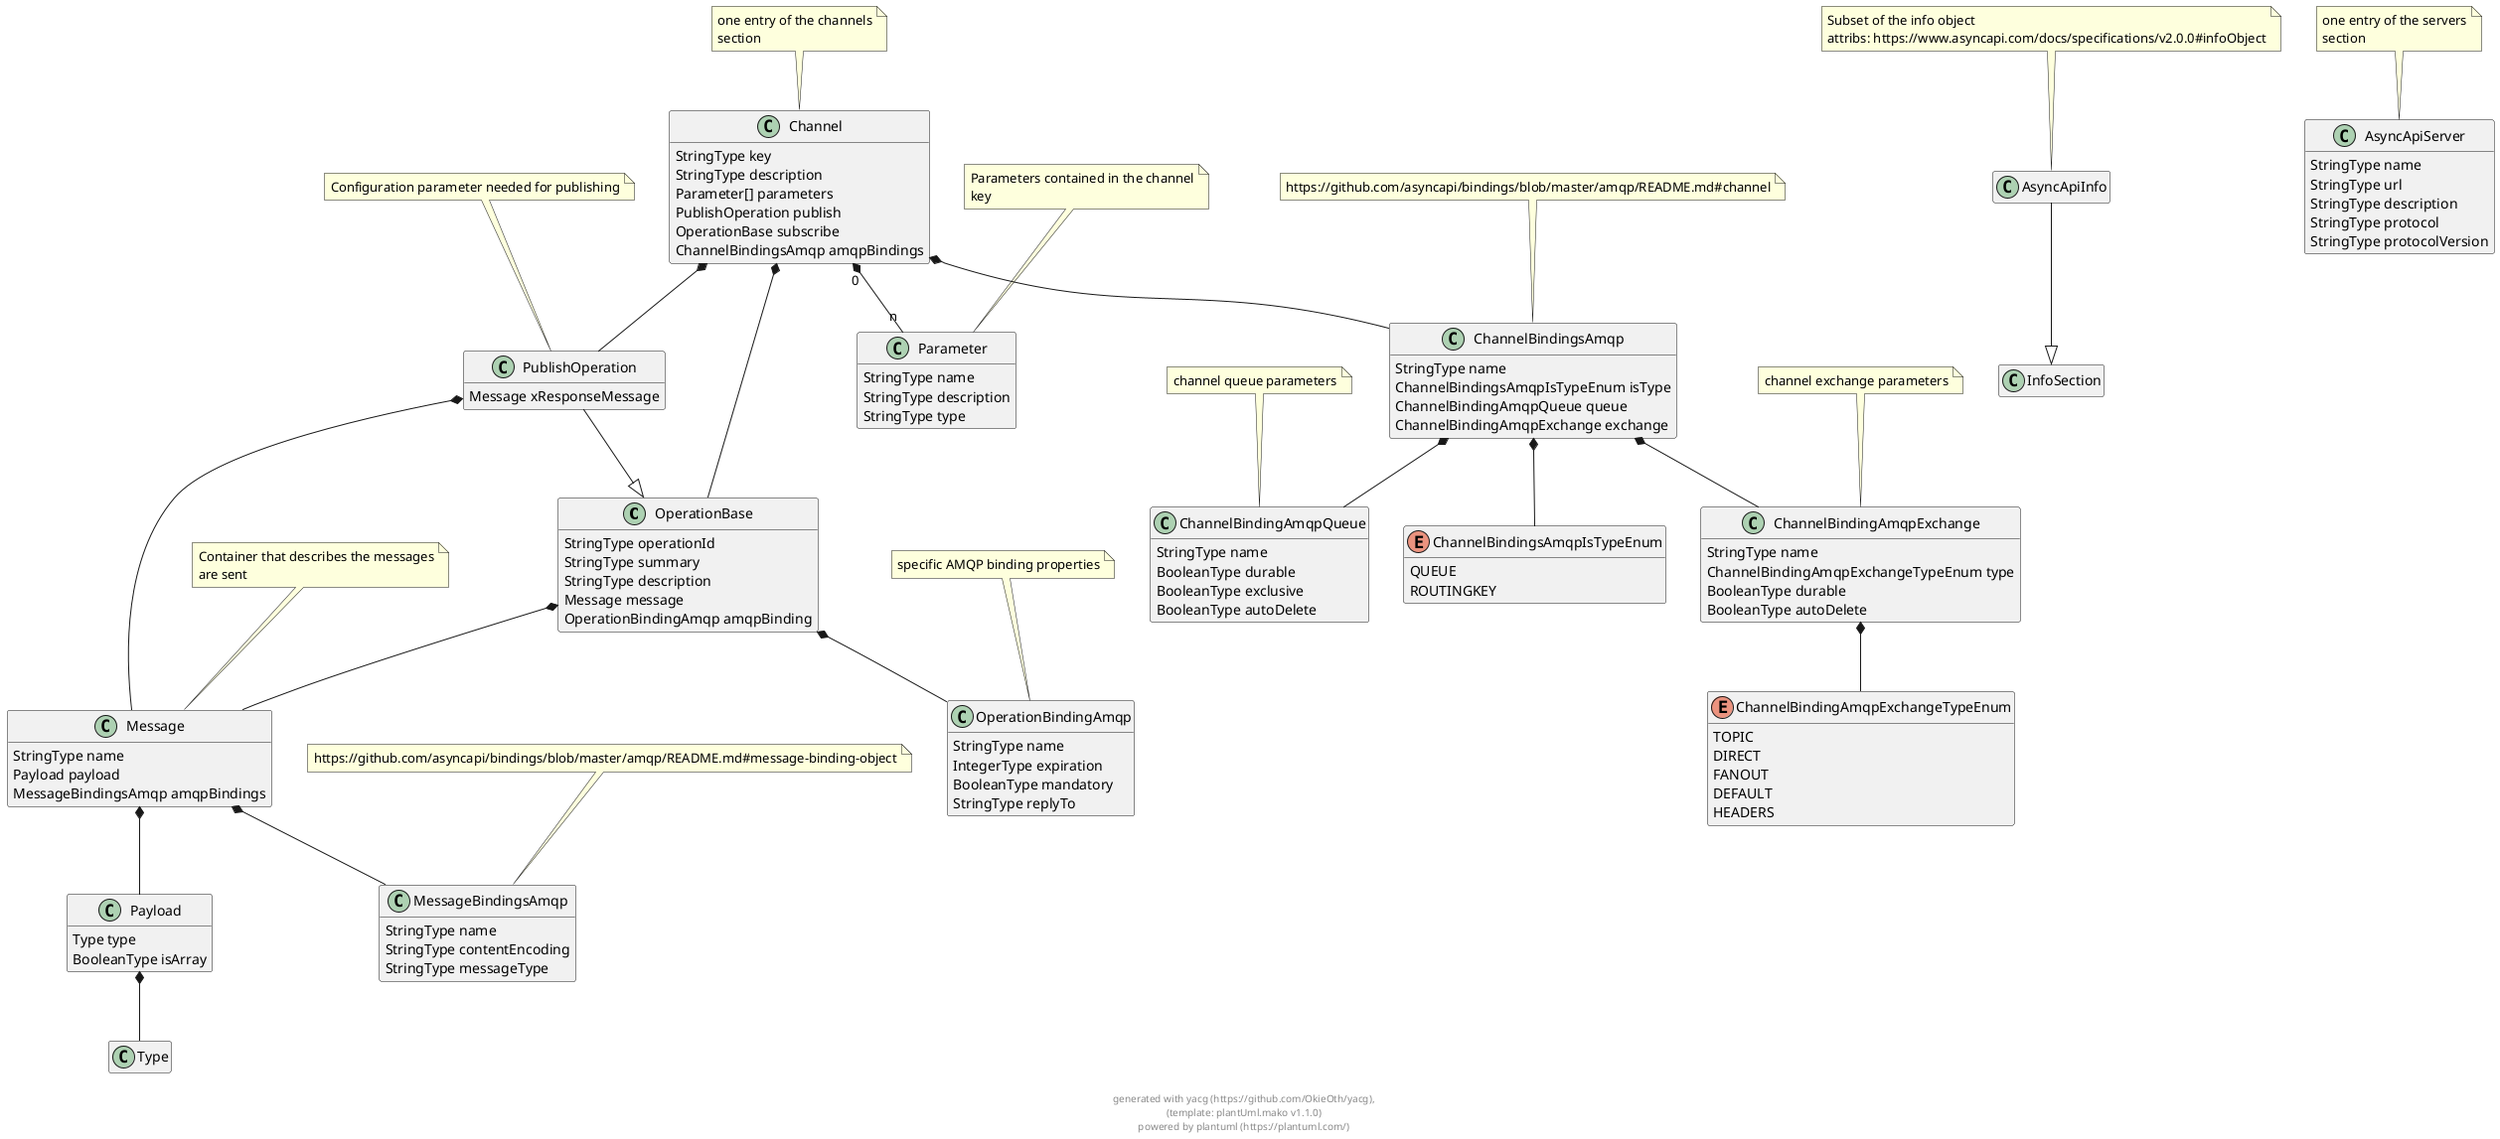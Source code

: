 
@startuml
hide empty methods
hide empty fields

class OperationBase {
        StringType operationId
        StringType summary
        StringType description
        Message message
        OperationBindingAmqp amqpBinding
}


class Message {
        StringType name
        Payload payload
        MessageBindingsAmqp amqpBindings
}

note top: Container that describes the messages\nare sent

class OperationBindingAmqp {
        StringType name
        IntegerType expiration
        BooleanType mandatory
        StringType replyTo
}

note top: specific AMQP binding properties

class AsyncApiInfo {
}

note top: Subset of the info object\nattribs: https://www.asyncapi.com/docs/specifications/v2.0.0#infoObject

AsyncApiInfo --|> InfoSection
class AsyncApiServer {
        StringType name
        StringType url
        StringType description
        StringType protocol
        StringType protocolVersion
}

note top: one entry of the servers\nsection

class Channel {
        StringType key
        StringType description
        Parameter[] parameters
        PublishOperation publish
        OperationBase subscribe
        ChannelBindingsAmqp amqpBindings
}

note top: one entry of the channels\nsection

class Parameter {
        StringType name
        StringType description
        StringType type
}

note top: Parameters contained in the channel\nkey

class PublishOperation {
        Message xResponseMessage
}

note top: Configuration parameter needed for publishing

PublishOperation --|> OperationBase
class ChannelBindingsAmqp {
        StringType name
        ChannelBindingsAmqpIsTypeEnum isType
        ChannelBindingAmqpQueue queue
        ChannelBindingAmqpExchange exchange
}

note top: https://github.com/asyncapi/bindings/blob/master/amqp/README.md#channel

class ChannelBindingAmqpExchange {
        StringType name
        ChannelBindingAmqpExchangeTypeEnum type
        BooleanType durable
        BooleanType autoDelete
}

note top: channel exchange parameters

enum ChannelBindingAmqpExchangeTypeEnum {
    TOPIC
    DIRECT
    FANOUT
    DEFAULT
    HEADERS
}


class ChannelBindingAmqpQueue {
        StringType name
        BooleanType durable
        BooleanType exclusive
        BooleanType autoDelete
}

note top: channel queue parameters

enum ChannelBindingsAmqpIsTypeEnum {
    QUEUE
    ROUTINGKEY
}


class Payload {
        Type type
        BooleanType isArray
}


class MessageBindingsAmqp {
        StringType name
        StringType contentEncoding
        StringType messageType
}

note top: https://github.com/asyncapi/bindings/blob/master/amqp/README.md#message-binding-object


    



OperationBase  *--  Message
            

OperationBase  *--  OperationBindingAmqp
            

    

Message  *--  Payload
            

Message  *--  MessageBindingsAmqp
            

    




    
    





    


Channel "0" *-- "n" Parameter
            

Channel  *--  PublishOperation
            

Channel  *--  OperationBase
            

Channel  *--  ChannelBindingsAmqp
            

    



    
PublishOperation  *--  Message
            

    

ChannelBindingsAmqp  *--  ChannelBindingsAmqpIsTypeEnum
            

ChannelBindingsAmqp  *--  ChannelBindingAmqpQueue
            

ChannelBindingsAmqp  *--  ChannelBindingAmqpExchange
            

    

ChannelBindingAmqpExchange  *--  ChannelBindingAmqpExchangeTypeEnum
            



    
    




    
    
Payload  *--  Type
            


    




footer \ngenerated with yacg (https://github.com/OkieOth/yacg),\n(template: plantUml.mako v1.1.0)\npowered by plantuml (https://plantuml.com/)
@enduml